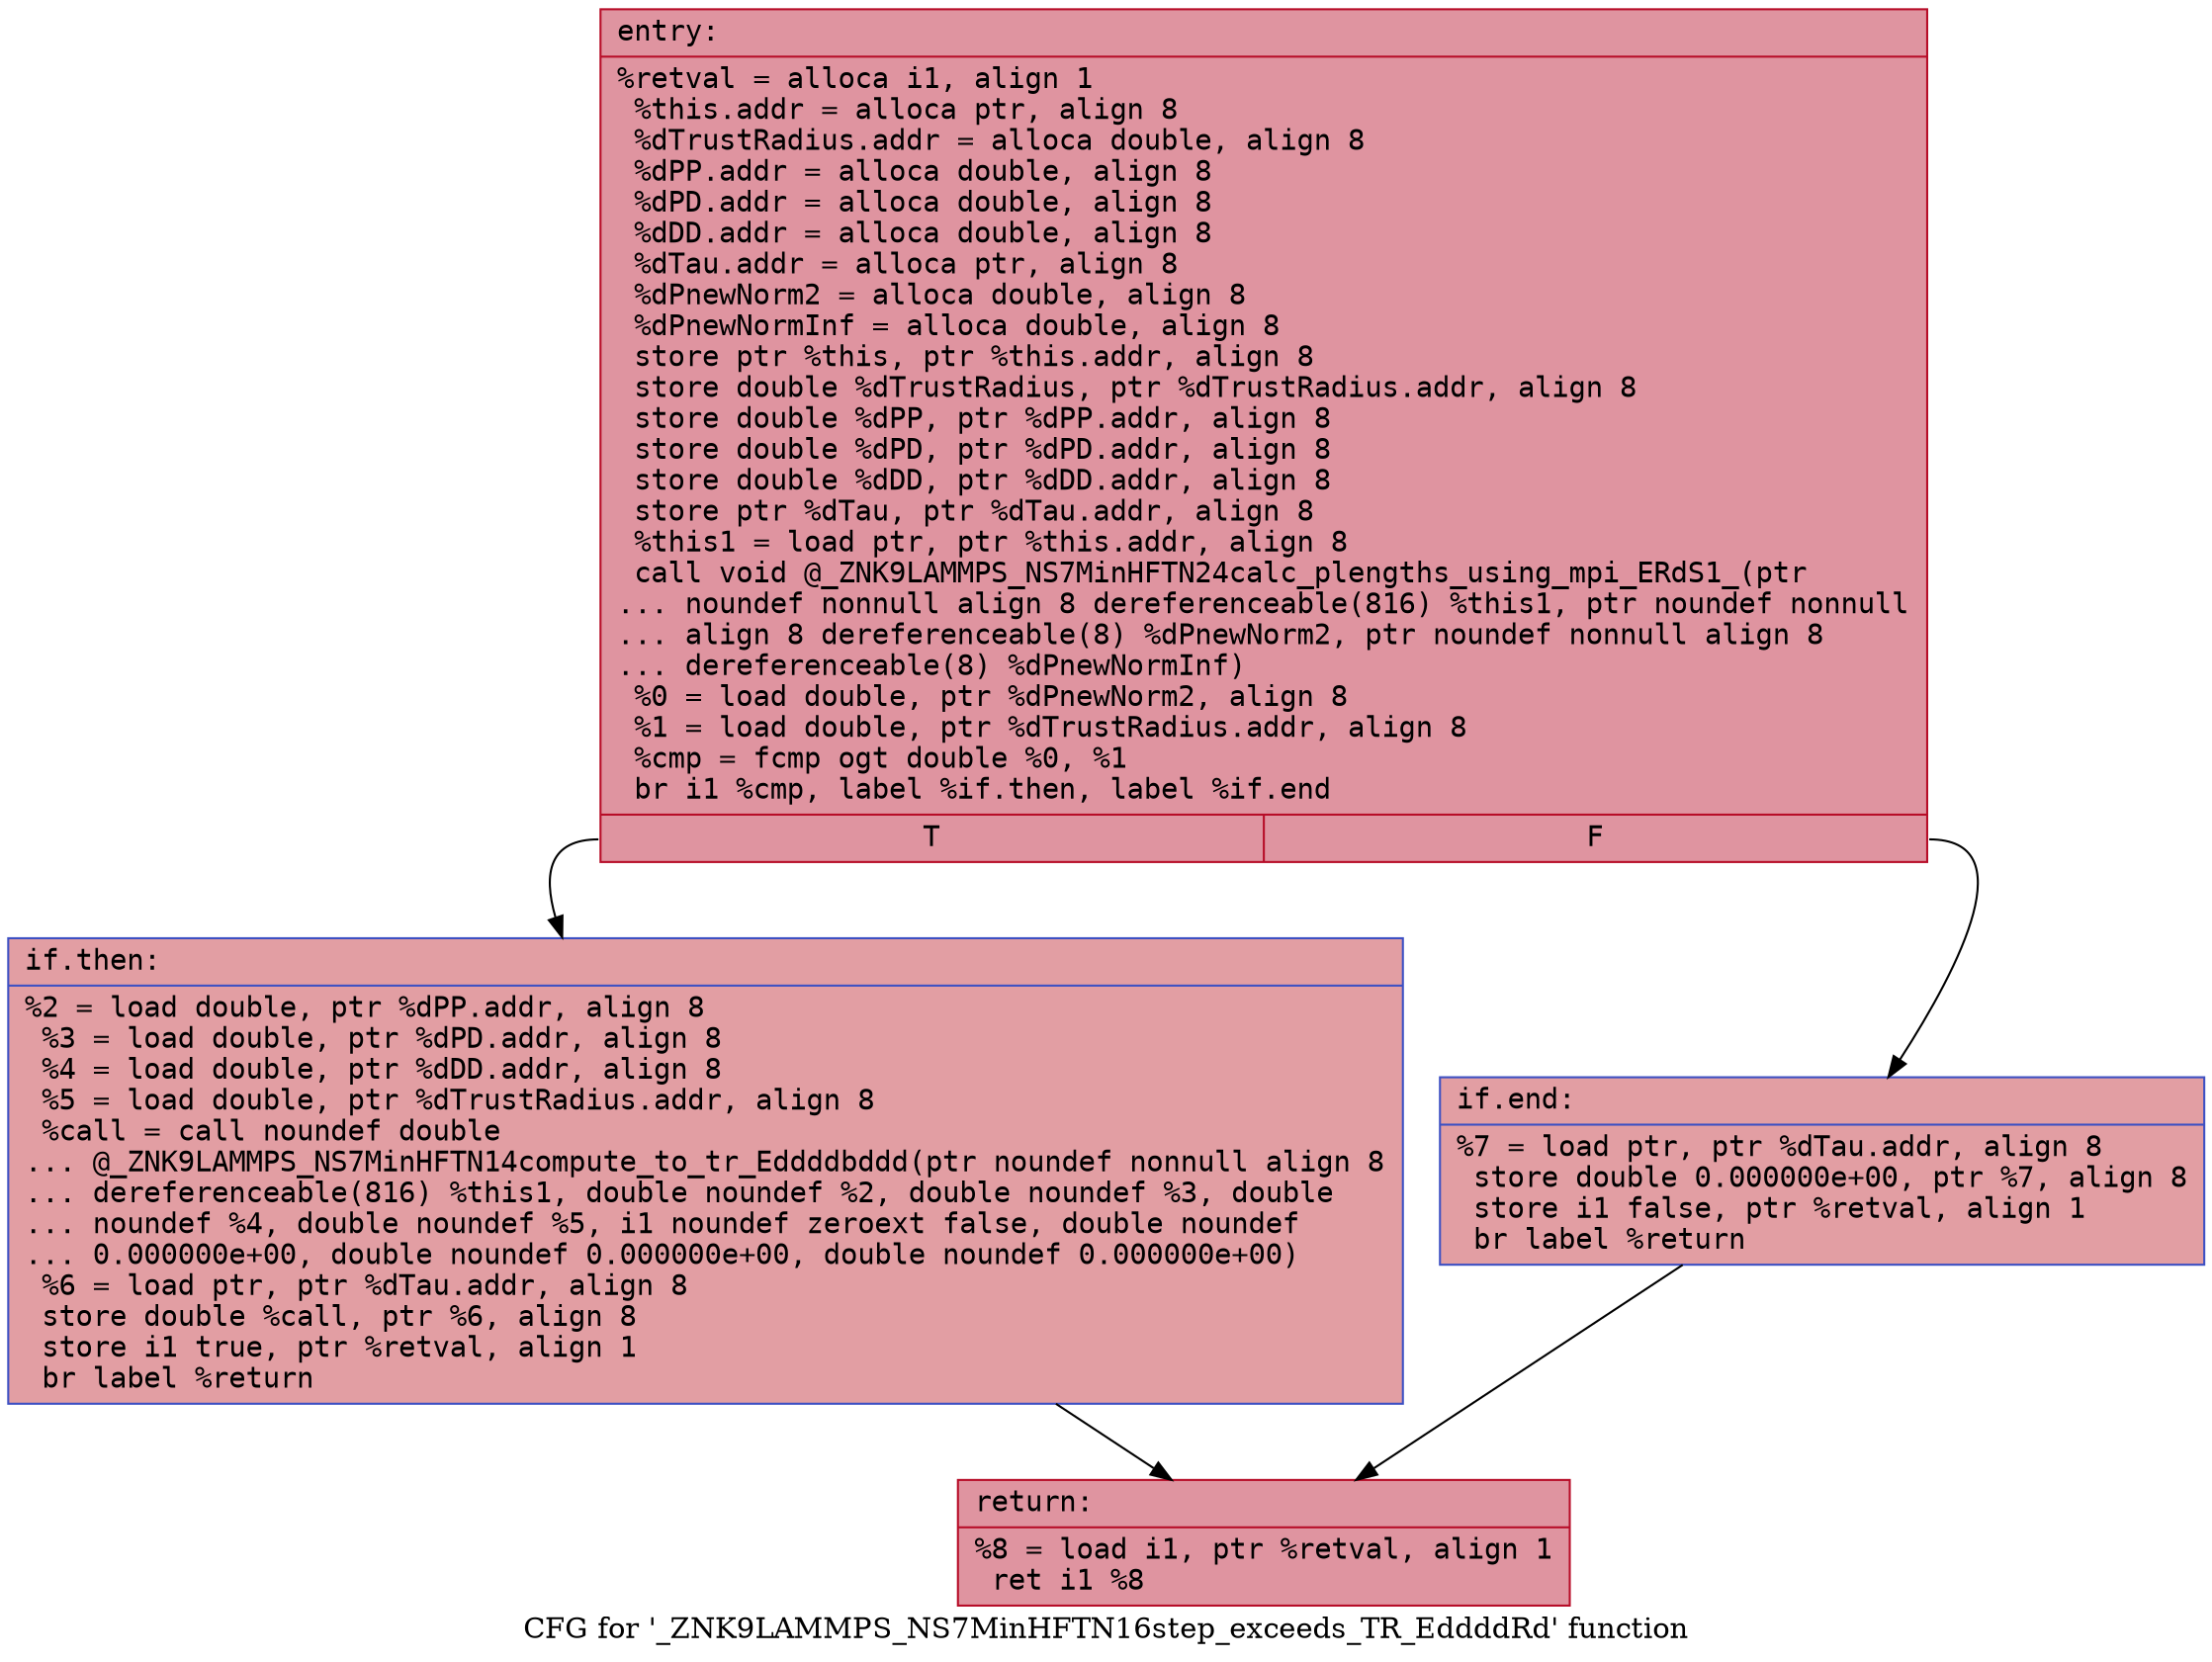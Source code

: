 digraph "CFG for '_ZNK9LAMMPS_NS7MinHFTN16step_exceeds_TR_EddddRd' function" {
	label="CFG for '_ZNK9LAMMPS_NS7MinHFTN16step_exceeds_TR_EddddRd' function";

	Node0x556e845a8730 [shape=record,color="#b70d28ff", style=filled, fillcolor="#b70d2870" fontname="Courier",label="{entry:\l|  %retval = alloca i1, align 1\l  %this.addr = alloca ptr, align 8\l  %dTrustRadius.addr = alloca double, align 8\l  %dPP.addr = alloca double, align 8\l  %dPD.addr = alloca double, align 8\l  %dDD.addr = alloca double, align 8\l  %dTau.addr = alloca ptr, align 8\l  %dPnewNorm2 = alloca double, align 8\l  %dPnewNormInf = alloca double, align 8\l  store ptr %this, ptr %this.addr, align 8\l  store double %dTrustRadius, ptr %dTrustRadius.addr, align 8\l  store double %dPP, ptr %dPP.addr, align 8\l  store double %dPD, ptr %dPD.addr, align 8\l  store double %dDD, ptr %dDD.addr, align 8\l  store ptr %dTau, ptr %dTau.addr, align 8\l  %this1 = load ptr, ptr %this.addr, align 8\l  call void @_ZNK9LAMMPS_NS7MinHFTN24calc_plengths_using_mpi_ERdS1_(ptr\l... noundef nonnull align 8 dereferenceable(816) %this1, ptr noundef nonnull\l... align 8 dereferenceable(8) %dPnewNorm2, ptr noundef nonnull align 8\l... dereferenceable(8) %dPnewNormInf)\l  %0 = load double, ptr %dPnewNorm2, align 8\l  %1 = load double, ptr %dTrustRadius.addr, align 8\l  %cmp = fcmp ogt double %0, %1\l  br i1 %cmp, label %if.then, label %if.end\l|{<s0>T|<s1>F}}"];
	Node0x556e845a8730:s0 -> Node0x556e845ae6d0[tooltip="entry -> if.then\nProbability 50.00%" ];
	Node0x556e845a8730:s1 -> Node0x556e845ae720[tooltip="entry -> if.end\nProbability 50.00%" ];
	Node0x556e845ae6d0 [shape=record,color="#3d50c3ff", style=filled, fillcolor="#be242e70" fontname="Courier",label="{if.then:\l|  %2 = load double, ptr %dPP.addr, align 8\l  %3 = load double, ptr %dPD.addr, align 8\l  %4 = load double, ptr %dDD.addr, align 8\l  %5 = load double, ptr %dTrustRadius.addr, align 8\l  %call = call noundef double\l... @_ZNK9LAMMPS_NS7MinHFTN14compute_to_tr_Eddddbddd(ptr noundef nonnull align 8\l... dereferenceable(816) %this1, double noundef %2, double noundef %3, double\l... noundef %4, double noundef %5, i1 noundef zeroext false, double noundef\l... 0.000000e+00, double noundef 0.000000e+00, double noundef 0.000000e+00)\l  %6 = load ptr, ptr %dTau.addr, align 8\l  store double %call, ptr %6, align 8\l  store i1 true, ptr %retval, align 1\l  br label %return\l}"];
	Node0x556e845ae6d0 -> Node0x556e845aee40[tooltip="if.then -> return\nProbability 100.00%" ];
	Node0x556e845ae720 [shape=record,color="#3d50c3ff", style=filled, fillcolor="#be242e70" fontname="Courier",label="{if.end:\l|  %7 = load ptr, ptr %dTau.addr, align 8\l  store double 0.000000e+00, ptr %7, align 8\l  store i1 false, ptr %retval, align 1\l  br label %return\l}"];
	Node0x556e845ae720 -> Node0x556e845aee40[tooltip="if.end -> return\nProbability 100.00%" ];
	Node0x556e845aee40 [shape=record,color="#b70d28ff", style=filled, fillcolor="#b70d2870" fontname="Courier",label="{return:\l|  %8 = load i1, ptr %retval, align 1\l  ret i1 %8\l}"];
}
